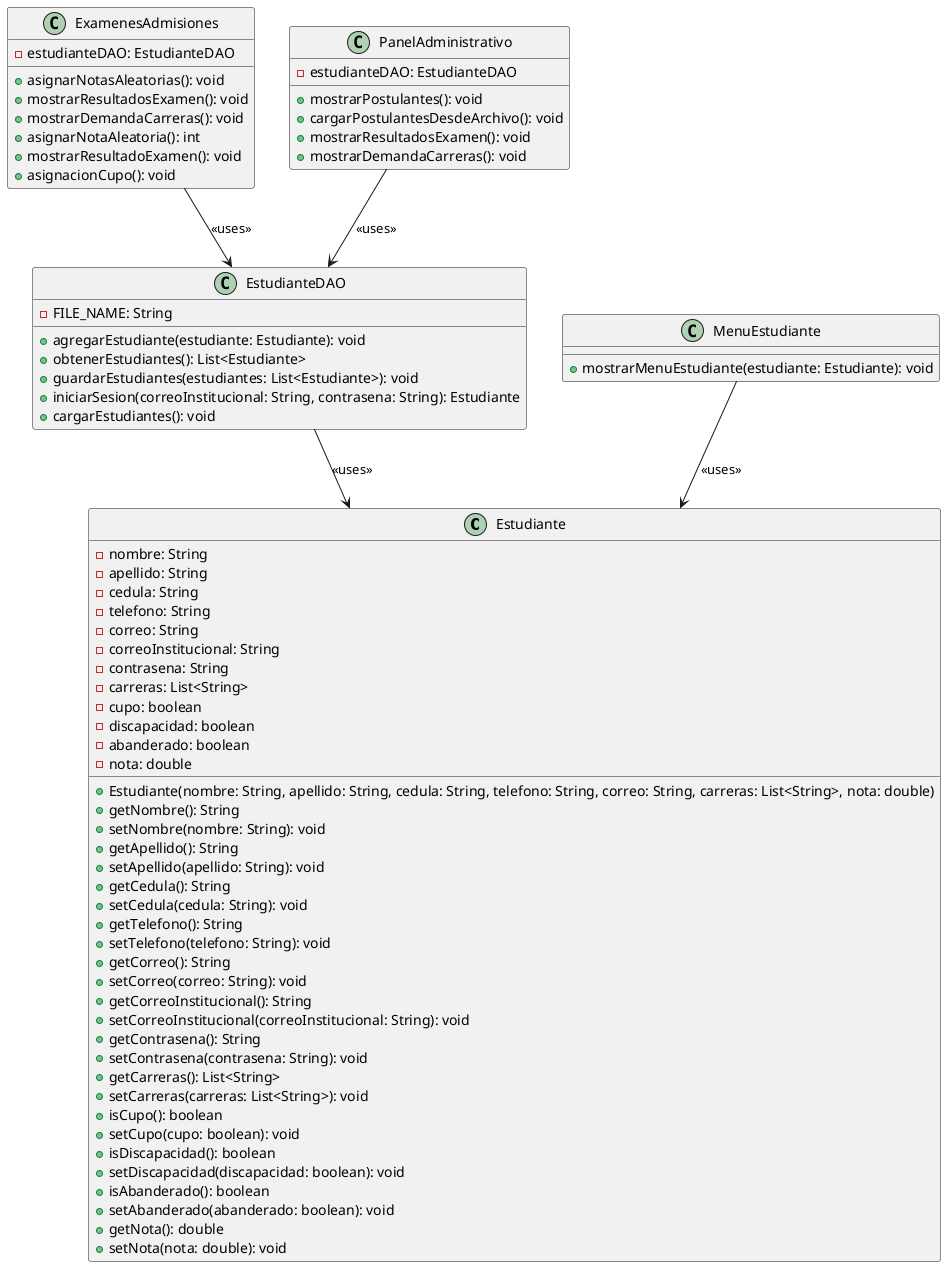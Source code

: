 @startuml

class Estudiante {
    -nombre: String
    -apellido: String
    -cedula: String
    -telefono: String
    -correo: String
    -correoInstitucional: String
    -contrasena: String
    -carreras: List<String>
    -cupo: boolean
    -discapacidad: boolean
    -abanderado: boolean
    -nota: double
    +Estudiante(nombre: String, apellido: String, cedula: String, telefono: String, correo: String, carreras: List<String>, nota: double)
    +getNombre(): String
    +setNombre(nombre: String): void
    +getApellido(): String
    +setApellido(apellido: String): void
    +getCedula(): String
    +setCedula(cedula: String): void
    +getTelefono(): String
    +setTelefono(telefono: String): void
    +getCorreo(): String
    +setCorreo(correo: String): void
    +getCorreoInstitucional(): String
    +setCorreoInstitucional(correoInstitucional: String): void
    +getContrasena(): String
    +setContrasena(contrasena: String): void
    +getCarreras(): List<String>
    +setCarreras(carreras: List<String>): void
    +isCupo(): boolean
    +setCupo(cupo: boolean): void
    +isDiscapacidad(): boolean
    +setDiscapacidad(discapacidad: boolean): void
    +isAbanderado(): boolean
    +setAbanderado(abanderado: boolean): void
    +getNota(): double
    +setNota(nota: double): void
}

class EstudianteDAO {
    -FILE_NAME: String
    +agregarEstudiante(estudiante: Estudiante): void
    +obtenerEstudiantes(): List<Estudiante>
    +guardarEstudiantes(estudiantes: List<Estudiante>): void
    +iniciarSesion(correoInstitucional: String, contrasena: String): Estudiante
    +cargarEstudiantes(): void
}

class MenuEstudiante {
    +mostrarMenuEstudiante(estudiante: Estudiante): void
}

class ExamenesAdmisiones {
    -estudianteDAO: EstudianteDAO
    +asignarNotasAleatorias(): void
    +mostrarResultadosExamen(): void
    +mostrarDemandaCarreras(): void
    +asignarNotaAleatoria(): int
    +mostrarResultadoExamen(): void
    +asignacionCupo(): void
}

class PanelAdministrativo {
    -estudianteDAO: EstudianteDAO
    +mostrarPostulantes(): void
    +cargarPostulantesDesdeArchivo(): void
    +mostrarResultadosExamen(): void
    +mostrarDemandaCarreras(): void
}

EstudianteDAO --> Estudiante : <<uses>>
MenuEstudiante --> Estudiante : <<uses>>
ExamenesAdmisiones --> EstudianteDAO : <<uses>>
PanelAdministrativo --> EstudianteDAO : <<uses>>

@enduml
